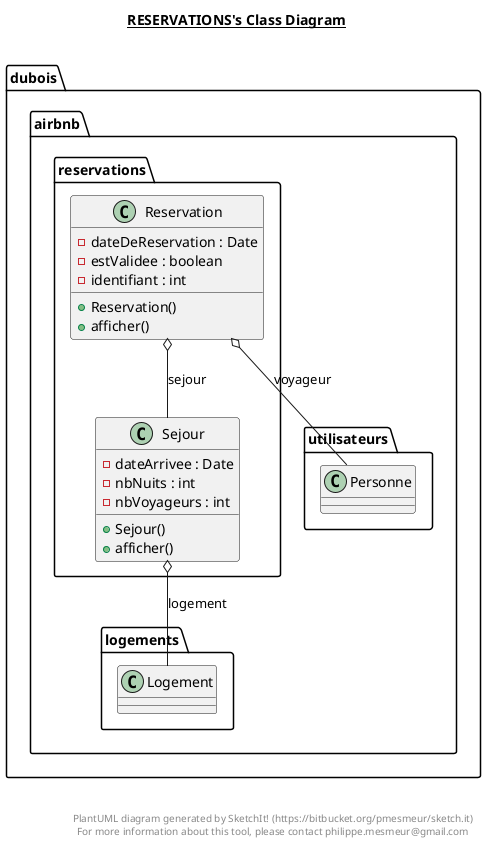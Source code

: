 @startuml

title __RESERVATIONS's Class Diagram__\n

  namespace dubois.airbnb {
    namespace reservations {
      class dubois.airbnb.reservations.Reservation {
          - dateDeReservation : Date
          - estValidee : boolean
          - identifiant : int
          + Reservation()
          + afficher()
      }
    }
  }
  

  namespace dubois.airbnb {
    namespace reservations {
      class dubois.airbnb.reservations.Sejour {
          - dateArrivee : Date
          - nbNuits : int
          - nbVoyageurs : int
          + Sejour()
          + afficher()
      }
    }
  }
  

  dubois.airbnb.reservations.Reservation o-- dubois.airbnb.reservations.Sejour : sejour
  dubois.airbnb.reservations.Reservation o-- dubois.airbnb.utilisateurs.Personne : voyageur
  dubois.airbnb.reservations.Sejour o-- dubois.airbnb.logements.Logement : logement


right footer


PlantUML diagram generated by SketchIt! (https://bitbucket.org/pmesmeur/sketch.it)
For more information about this tool, please contact philippe.mesmeur@gmail.com
endfooter

@enduml
